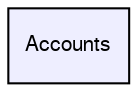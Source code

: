 digraph "Accounts" {
  compound=true
  node [ fontsize="10", fontname="FreeSans"];
  edge [ labelfontsize="10", labelfontname="FreeSans"];
  dir_c3d1d086c816c0518443c9e800634b9c [shape=box, label="Accounts", style="filled", fillcolor="#eeeeff", pencolor="black", URL="dir_c3d1d086c816c0518443c9e800634b9c.html"];
}
